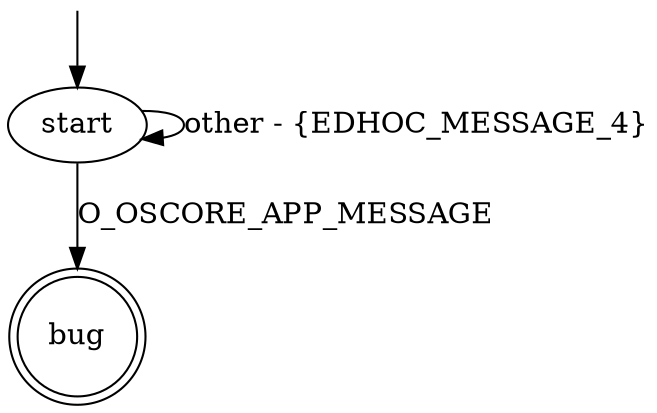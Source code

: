 digraph G {
start
bug [shape="doublecircle"]

start -> start [label="other - {EDHOC_MESSAGE_4}"]
start -> bug [label="O_OSCORE_APP_MESSAGE"]

__start0 [label="" shape="none" width="0" height="0"];
__start0 -> start;
}
